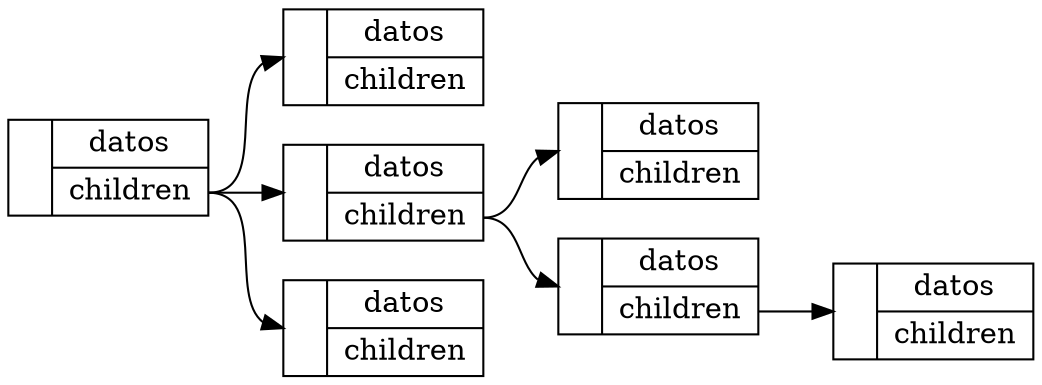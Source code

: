 digraph structs {
    rankdir=LR;
    
    node [shape=record, width = .5];
    node1 [label="{<m> |{<d> datos |<n> children }}"];
    node2 [label="{<m> |{<d> datos |<n> children }}"];
    node3 [label="{<m> |{<d> datos |<n> children }}"];
    node4 [label="{<m> |{<d> datos |<n> children }}"];
    node5 [label="{<m> |{<d> datos |<n> children }}"];
    node6 [label="{<m> |{<d> datos |<n> children }}"];
    node7 [label="{<m> |{<d> datos |<n> children }}"];


    node1:n -> node2:w;
    node1:n -> node3:w;
    node1:n -> node4:w;

    node3:n -> node5:w;
    node3:n -> node6:w;

    node6:n -> node7:w;
}
